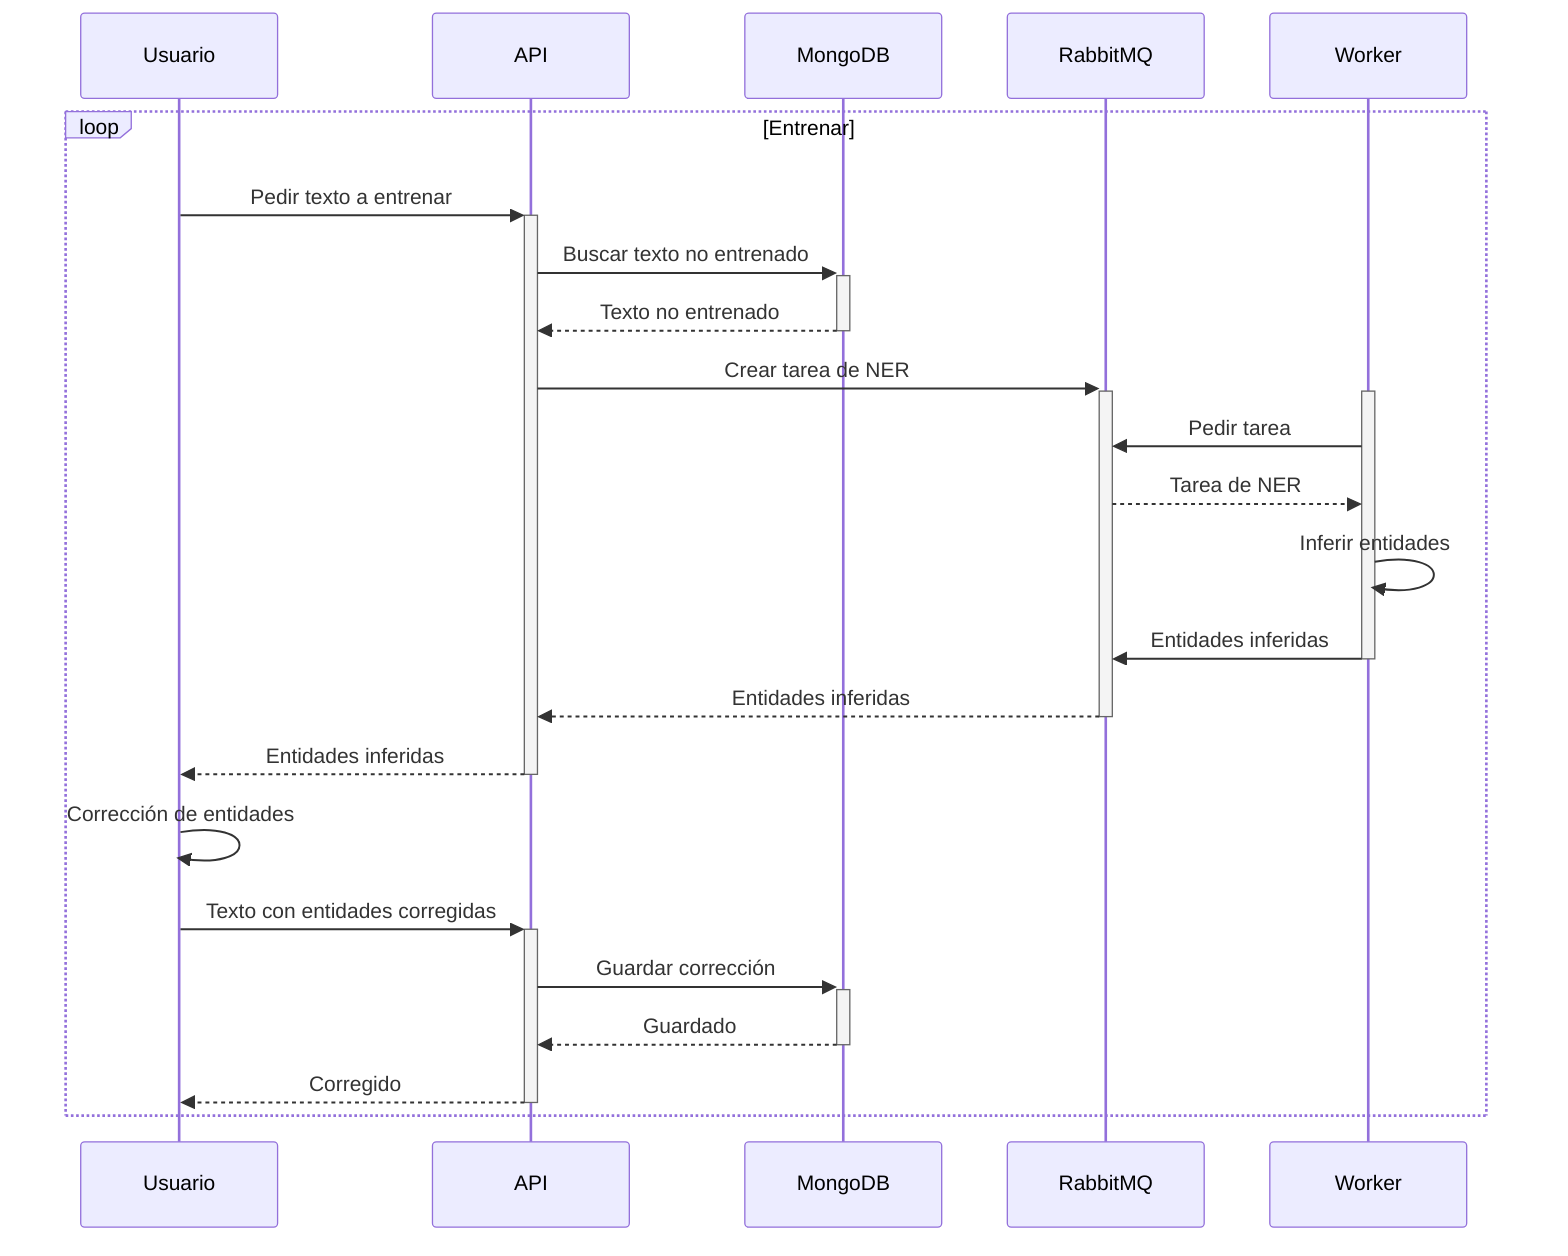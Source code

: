 sequenceDiagram;
   participant c as Usuario
   participant a as API
   participant m as MongoDB
   participant r as RabbitMQ
   participant w as Worker
   loop Entrenar
   c->>+a: Pedir texto a entrenar;
   a->>+m: Buscar texto no entrenado;
   m-->>-a: Texto no entrenado;
   a->>+r: Crear tarea de NER;
   activate w;
   w->>r: Pedir tarea;
   r-->>w: Tarea de NER;
   w->>w: Inferir entidades;
   w->>-r: Entidades inferidas;
   r-->>-a: Entidades inferidas;
   a-->>-c: Entidades inferidas;
   c->>c: Corrección de entidades;
   c->>+a: Texto con entidades corregidas;
   a->>+m: Guardar corrección;
   m-->>-a: Guardado;
   a-->>-c: Corregido;
   end